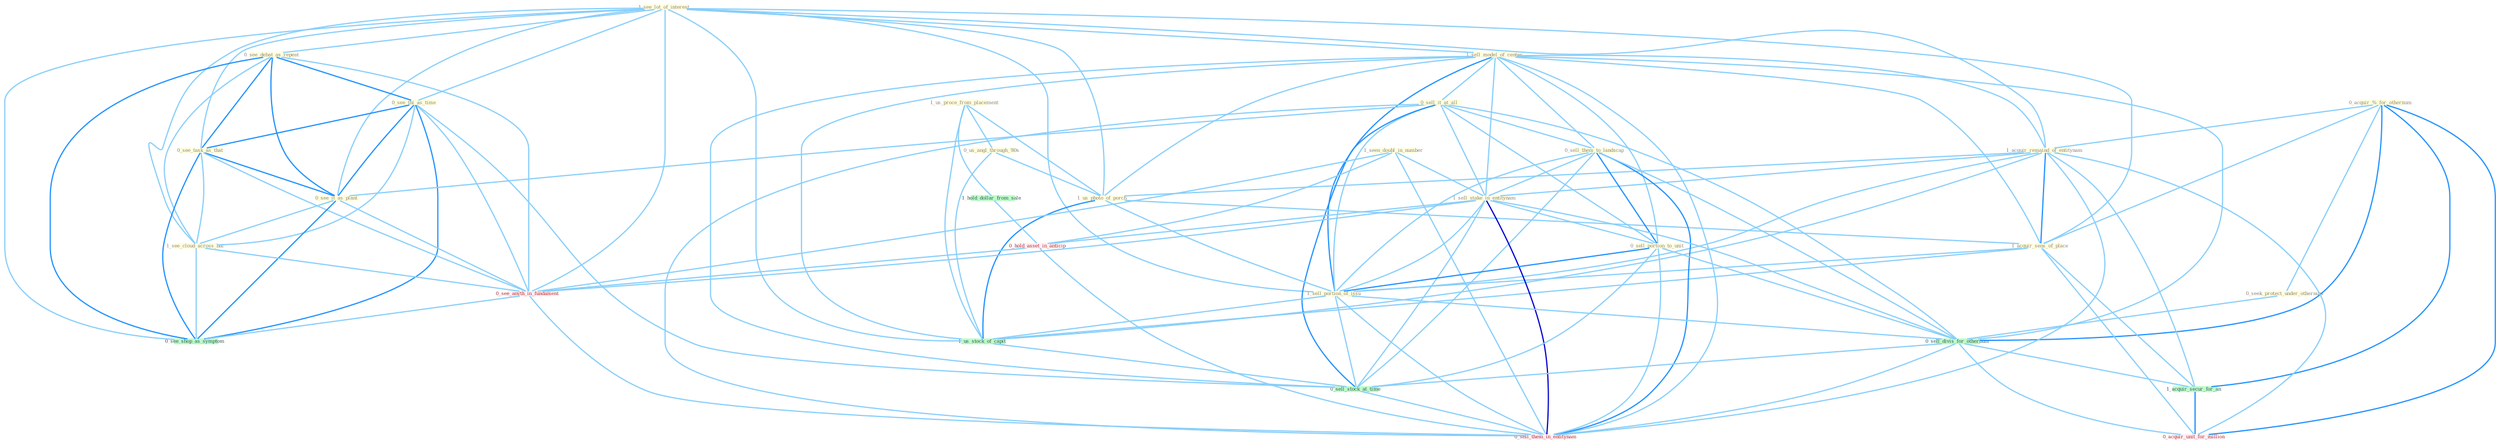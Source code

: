 Graph G{ 
    node
    [shape=polygon,style=filled,width=.5,height=.06,color="#BDFCC9",fixedsize=true,fontsize=4,
    fontcolor="#2f4f4f"];
    {node
    [color="#ffffe0", fontcolor="#8b7d6b"] "1_see_lot_of_interest " "0_see_debat_as_repeat " "0_acquir_%_for_othernum " "1_sell_model_of_center " "0_see_thi_as_time " "1_acquir_remaind_of_entitynam " "0_sell_it_at_all " "1_us_proce_from_placement " "0_see_task_as_that " "0_us_angl_through_'80s " "1_us_photo_of_porch " "1_seen_doubl_in_number " "1_acquir_sens_of_place " "0_seek_protect_under_othernum " "0_sell_them_to_landscap " "1_sell_stake_in_entitynam " "0_sell_portion_to_unit " "0_see_it_as_plant " "1_sell_portion_of_issu " "1_see_cloud_across_bai "}
{node [color="#fff0f5", fontcolor="#b22222"] "0_hold_asset_in_anticip " "0_see_anyth_in_fundament " "0_acquir_unit_for_million " "0_sell_them_in_entitynam "}
edge [color="#B0E2FF"];

	"1_see_lot_of_interest " -- "0_see_debat_as_repeat " [w="1", color="#87cefa" ];
	"1_see_lot_of_interest " -- "1_sell_model_of_center " [w="1", color="#87cefa" ];
	"1_see_lot_of_interest " -- "0_see_thi_as_time " [w="1", color="#87cefa" ];
	"1_see_lot_of_interest " -- "1_acquir_remaind_of_entitynam " [w="1", color="#87cefa" ];
	"1_see_lot_of_interest " -- "0_see_task_as_that " [w="1", color="#87cefa" ];
	"1_see_lot_of_interest " -- "1_us_photo_of_porch " [w="1", color="#87cefa" ];
	"1_see_lot_of_interest " -- "1_acquir_sens_of_place " [w="1", color="#87cefa" ];
	"1_see_lot_of_interest " -- "0_see_it_as_plant " [w="1", color="#87cefa" ];
	"1_see_lot_of_interest " -- "1_sell_portion_of_issu " [w="1", color="#87cefa" ];
	"1_see_lot_of_interest " -- "1_see_cloud_across_bai " [w="1", color="#87cefa" ];
	"1_see_lot_of_interest " -- "1_us_stock_of_capit " [w="1", color="#87cefa" ];
	"1_see_lot_of_interest " -- "0_see_anyth_in_fundament " [w="1", color="#87cefa" ];
	"1_see_lot_of_interest " -- "0_see_shop_as_symptom " [w="1", color="#87cefa" ];
	"0_see_debat_as_repeat " -- "0_see_thi_as_time " [w="2", color="#1e90ff" , len=0.8];
	"0_see_debat_as_repeat " -- "0_see_task_as_that " [w="2", color="#1e90ff" , len=0.8];
	"0_see_debat_as_repeat " -- "0_see_it_as_plant " [w="2", color="#1e90ff" , len=0.8];
	"0_see_debat_as_repeat " -- "1_see_cloud_across_bai " [w="1", color="#87cefa" ];
	"0_see_debat_as_repeat " -- "0_see_anyth_in_fundament " [w="1", color="#87cefa" ];
	"0_see_debat_as_repeat " -- "0_see_shop_as_symptom " [w="2", color="#1e90ff" , len=0.8];
	"0_acquir_%_for_othernum " -- "1_acquir_remaind_of_entitynam " [w="1", color="#87cefa" ];
	"0_acquir_%_for_othernum " -- "1_acquir_sens_of_place " [w="1", color="#87cefa" ];
	"0_acquir_%_for_othernum " -- "0_seek_protect_under_othernum " [w="1", color="#87cefa" ];
	"0_acquir_%_for_othernum " -- "0_sell_divis_for_othernum " [w="2", color="#1e90ff" , len=0.8];
	"0_acquir_%_for_othernum " -- "1_acquir_secur_for_an " [w="2", color="#1e90ff" , len=0.8];
	"0_acquir_%_for_othernum " -- "0_acquir_unit_for_million " [w="2", color="#1e90ff" , len=0.8];
	"1_sell_model_of_center " -- "1_acquir_remaind_of_entitynam " [w="1", color="#87cefa" ];
	"1_sell_model_of_center " -- "0_sell_it_at_all " [w="1", color="#87cefa" ];
	"1_sell_model_of_center " -- "1_us_photo_of_porch " [w="1", color="#87cefa" ];
	"1_sell_model_of_center " -- "1_acquir_sens_of_place " [w="1", color="#87cefa" ];
	"1_sell_model_of_center " -- "0_sell_them_to_landscap " [w="1", color="#87cefa" ];
	"1_sell_model_of_center " -- "1_sell_stake_in_entitynam " [w="1", color="#87cefa" ];
	"1_sell_model_of_center " -- "0_sell_portion_to_unit " [w="1", color="#87cefa" ];
	"1_sell_model_of_center " -- "1_sell_portion_of_issu " [w="2", color="#1e90ff" , len=0.8];
	"1_sell_model_of_center " -- "0_sell_divis_for_othernum " [w="1", color="#87cefa" ];
	"1_sell_model_of_center " -- "1_us_stock_of_capit " [w="1", color="#87cefa" ];
	"1_sell_model_of_center " -- "0_sell_stock_at_time " [w="1", color="#87cefa" ];
	"1_sell_model_of_center " -- "0_sell_them_in_entitynam " [w="1", color="#87cefa" ];
	"0_see_thi_as_time " -- "0_see_task_as_that " [w="2", color="#1e90ff" , len=0.8];
	"0_see_thi_as_time " -- "0_see_it_as_plant " [w="2", color="#1e90ff" , len=0.8];
	"0_see_thi_as_time " -- "1_see_cloud_across_bai " [w="1", color="#87cefa" ];
	"0_see_thi_as_time " -- "0_sell_stock_at_time " [w="1", color="#87cefa" ];
	"0_see_thi_as_time " -- "0_see_anyth_in_fundament " [w="1", color="#87cefa" ];
	"0_see_thi_as_time " -- "0_see_shop_as_symptom " [w="2", color="#1e90ff" , len=0.8];
	"1_acquir_remaind_of_entitynam " -- "1_us_photo_of_porch " [w="1", color="#87cefa" ];
	"1_acquir_remaind_of_entitynam " -- "1_acquir_sens_of_place " [w="2", color="#1e90ff" , len=0.8];
	"1_acquir_remaind_of_entitynam " -- "1_sell_stake_in_entitynam " [w="1", color="#87cefa" ];
	"1_acquir_remaind_of_entitynam " -- "1_sell_portion_of_issu " [w="1", color="#87cefa" ];
	"1_acquir_remaind_of_entitynam " -- "1_acquir_secur_for_an " [w="1", color="#87cefa" ];
	"1_acquir_remaind_of_entitynam " -- "1_us_stock_of_capit " [w="1", color="#87cefa" ];
	"1_acquir_remaind_of_entitynam " -- "0_acquir_unit_for_million " [w="1", color="#87cefa" ];
	"1_acquir_remaind_of_entitynam " -- "0_sell_them_in_entitynam " [w="1", color="#87cefa" ];
	"0_sell_it_at_all " -- "0_sell_them_to_landscap " [w="1", color="#87cefa" ];
	"0_sell_it_at_all " -- "1_sell_stake_in_entitynam " [w="1", color="#87cefa" ];
	"0_sell_it_at_all " -- "0_sell_portion_to_unit " [w="1", color="#87cefa" ];
	"0_sell_it_at_all " -- "0_see_it_as_plant " [w="1", color="#87cefa" ];
	"0_sell_it_at_all " -- "1_sell_portion_of_issu " [w="1", color="#87cefa" ];
	"0_sell_it_at_all " -- "0_sell_divis_for_othernum " [w="1", color="#87cefa" ];
	"0_sell_it_at_all " -- "0_sell_stock_at_time " [w="2", color="#1e90ff" , len=0.8];
	"0_sell_it_at_all " -- "0_sell_them_in_entitynam " [w="1", color="#87cefa" ];
	"1_us_proce_from_placement " -- "0_us_angl_through_'80s " [w="1", color="#87cefa" ];
	"1_us_proce_from_placement " -- "1_us_photo_of_porch " [w="1", color="#87cefa" ];
	"1_us_proce_from_placement " -- "1_us_stock_of_capit " [w="1", color="#87cefa" ];
	"1_us_proce_from_placement " -- "1_hold_dollar_from_sale " [w="1", color="#87cefa" ];
	"0_see_task_as_that " -- "0_see_it_as_plant " [w="2", color="#1e90ff" , len=0.8];
	"0_see_task_as_that " -- "1_see_cloud_across_bai " [w="1", color="#87cefa" ];
	"0_see_task_as_that " -- "0_see_anyth_in_fundament " [w="1", color="#87cefa" ];
	"0_see_task_as_that " -- "0_see_shop_as_symptom " [w="2", color="#1e90ff" , len=0.8];
	"0_us_angl_through_'80s " -- "1_us_photo_of_porch " [w="1", color="#87cefa" ];
	"0_us_angl_through_'80s " -- "1_us_stock_of_capit " [w="1", color="#87cefa" ];
	"1_us_photo_of_porch " -- "1_acquir_sens_of_place " [w="1", color="#87cefa" ];
	"1_us_photo_of_porch " -- "1_sell_portion_of_issu " [w="1", color="#87cefa" ];
	"1_us_photo_of_porch " -- "1_us_stock_of_capit " [w="2", color="#1e90ff" , len=0.8];
	"1_seen_doubl_in_number " -- "1_sell_stake_in_entitynam " [w="1", color="#87cefa" ];
	"1_seen_doubl_in_number " -- "0_hold_asset_in_anticip " [w="1", color="#87cefa" ];
	"1_seen_doubl_in_number " -- "0_see_anyth_in_fundament " [w="1", color="#87cefa" ];
	"1_seen_doubl_in_number " -- "0_sell_them_in_entitynam " [w="1", color="#87cefa" ];
	"1_acquir_sens_of_place " -- "1_sell_portion_of_issu " [w="1", color="#87cefa" ];
	"1_acquir_sens_of_place " -- "1_acquir_secur_for_an " [w="1", color="#87cefa" ];
	"1_acquir_sens_of_place " -- "1_us_stock_of_capit " [w="1", color="#87cefa" ];
	"1_acquir_sens_of_place " -- "0_acquir_unit_for_million " [w="1", color="#87cefa" ];
	"0_seek_protect_under_othernum " -- "0_sell_divis_for_othernum " [w="1", color="#87cefa" ];
	"0_sell_them_to_landscap " -- "1_sell_stake_in_entitynam " [w="1", color="#87cefa" ];
	"0_sell_them_to_landscap " -- "0_sell_portion_to_unit " [w="2", color="#1e90ff" , len=0.8];
	"0_sell_them_to_landscap " -- "1_sell_portion_of_issu " [w="1", color="#87cefa" ];
	"0_sell_them_to_landscap " -- "0_sell_divis_for_othernum " [w="1", color="#87cefa" ];
	"0_sell_them_to_landscap " -- "0_sell_stock_at_time " [w="1", color="#87cefa" ];
	"0_sell_them_to_landscap " -- "0_sell_them_in_entitynam " [w="2", color="#1e90ff" , len=0.8];
	"1_sell_stake_in_entitynam " -- "0_sell_portion_to_unit " [w="1", color="#87cefa" ];
	"1_sell_stake_in_entitynam " -- "1_sell_portion_of_issu " [w="1", color="#87cefa" ];
	"1_sell_stake_in_entitynam " -- "0_sell_divis_for_othernum " [w="1", color="#87cefa" ];
	"1_sell_stake_in_entitynam " -- "0_hold_asset_in_anticip " [w="1", color="#87cefa" ];
	"1_sell_stake_in_entitynam " -- "0_sell_stock_at_time " [w="1", color="#87cefa" ];
	"1_sell_stake_in_entitynam " -- "0_see_anyth_in_fundament " [w="1", color="#87cefa" ];
	"1_sell_stake_in_entitynam " -- "0_sell_them_in_entitynam " [w="3", color="#0000cd" , len=0.6];
	"0_sell_portion_to_unit " -- "1_sell_portion_of_issu " [w="2", color="#1e90ff" , len=0.8];
	"0_sell_portion_to_unit " -- "0_sell_divis_for_othernum " [w="1", color="#87cefa" ];
	"0_sell_portion_to_unit " -- "0_sell_stock_at_time " [w="1", color="#87cefa" ];
	"0_sell_portion_to_unit " -- "0_sell_them_in_entitynam " [w="1", color="#87cefa" ];
	"0_see_it_as_plant " -- "1_see_cloud_across_bai " [w="1", color="#87cefa" ];
	"0_see_it_as_plant " -- "0_see_anyth_in_fundament " [w="1", color="#87cefa" ];
	"0_see_it_as_plant " -- "0_see_shop_as_symptom " [w="2", color="#1e90ff" , len=0.8];
	"1_sell_portion_of_issu " -- "0_sell_divis_for_othernum " [w="1", color="#87cefa" ];
	"1_sell_portion_of_issu " -- "1_us_stock_of_capit " [w="1", color="#87cefa" ];
	"1_sell_portion_of_issu " -- "0_sell_stock_at_time " [w="1", color="#87cefa" ];
	"1_sell_portion_of_issu " -- "0_sell_them_in_entitynam " [w="1", color="#87cefa" ];
	"1_see_cloud_across_bai " -- "0_see_anyth_in_fundament " [w="1", color="#87cefa" ];
	"1_see_cloud_across_bai " -- "0_see_shop_as_symptom " [w="1", color="#87cefa" ];
	"0_sell_divis_for_othernum " -- "1_acquir_secur_for_an " [w="1", color="#87cefa" ];
	"0_sell_divis_for_othernum " -- "0_sell_stock_at_time " [w="1", color="#87cefa" ];
	"0_sell_divis_for_othernum " -- "0_acquir_unit_for_million " [w="1", color="#87cefa" ];
	"0_sell_divis_for_othernum " -- "0_sell_them_in_entitynam " [w="1", color="#87cefa" ];
	"1_acquir_secur_for_an " -- "0_acquir_unit_for_million " [w="2", color="#1e90ff" , len=0.8];
	"1_us_stock_of_capit " -- "0_sell_stock_at_time " [w="1", color="#87cefa" ];
	"1_hold_dollar_from_sale " -- "0_hold_asset_in_anticip " [w="1", color="#87cefa" ];
	"0_hold_asset_in_anticip " -- "0_see_anyth_in_fundament " [w="1", color="#87cefa" ];
	"0_hold_asset_in_anticip " -- "0_sell_them_in_entitynam " [w="1", color="#87cefa" ];
	"0_sell_stock_at_time " -- "0_sell_them_in_entitynam " [w="1", color="#87cefa" ];
	"0_see_anyth_in_fundament " -- "0_see_shop_as_symptom " [w="1", color="#87cefa" ];
	"0_see_anyth_in_fundament " -- "0_sell_them_in_entitynam " [w="1", color="#87cefa" ];
}